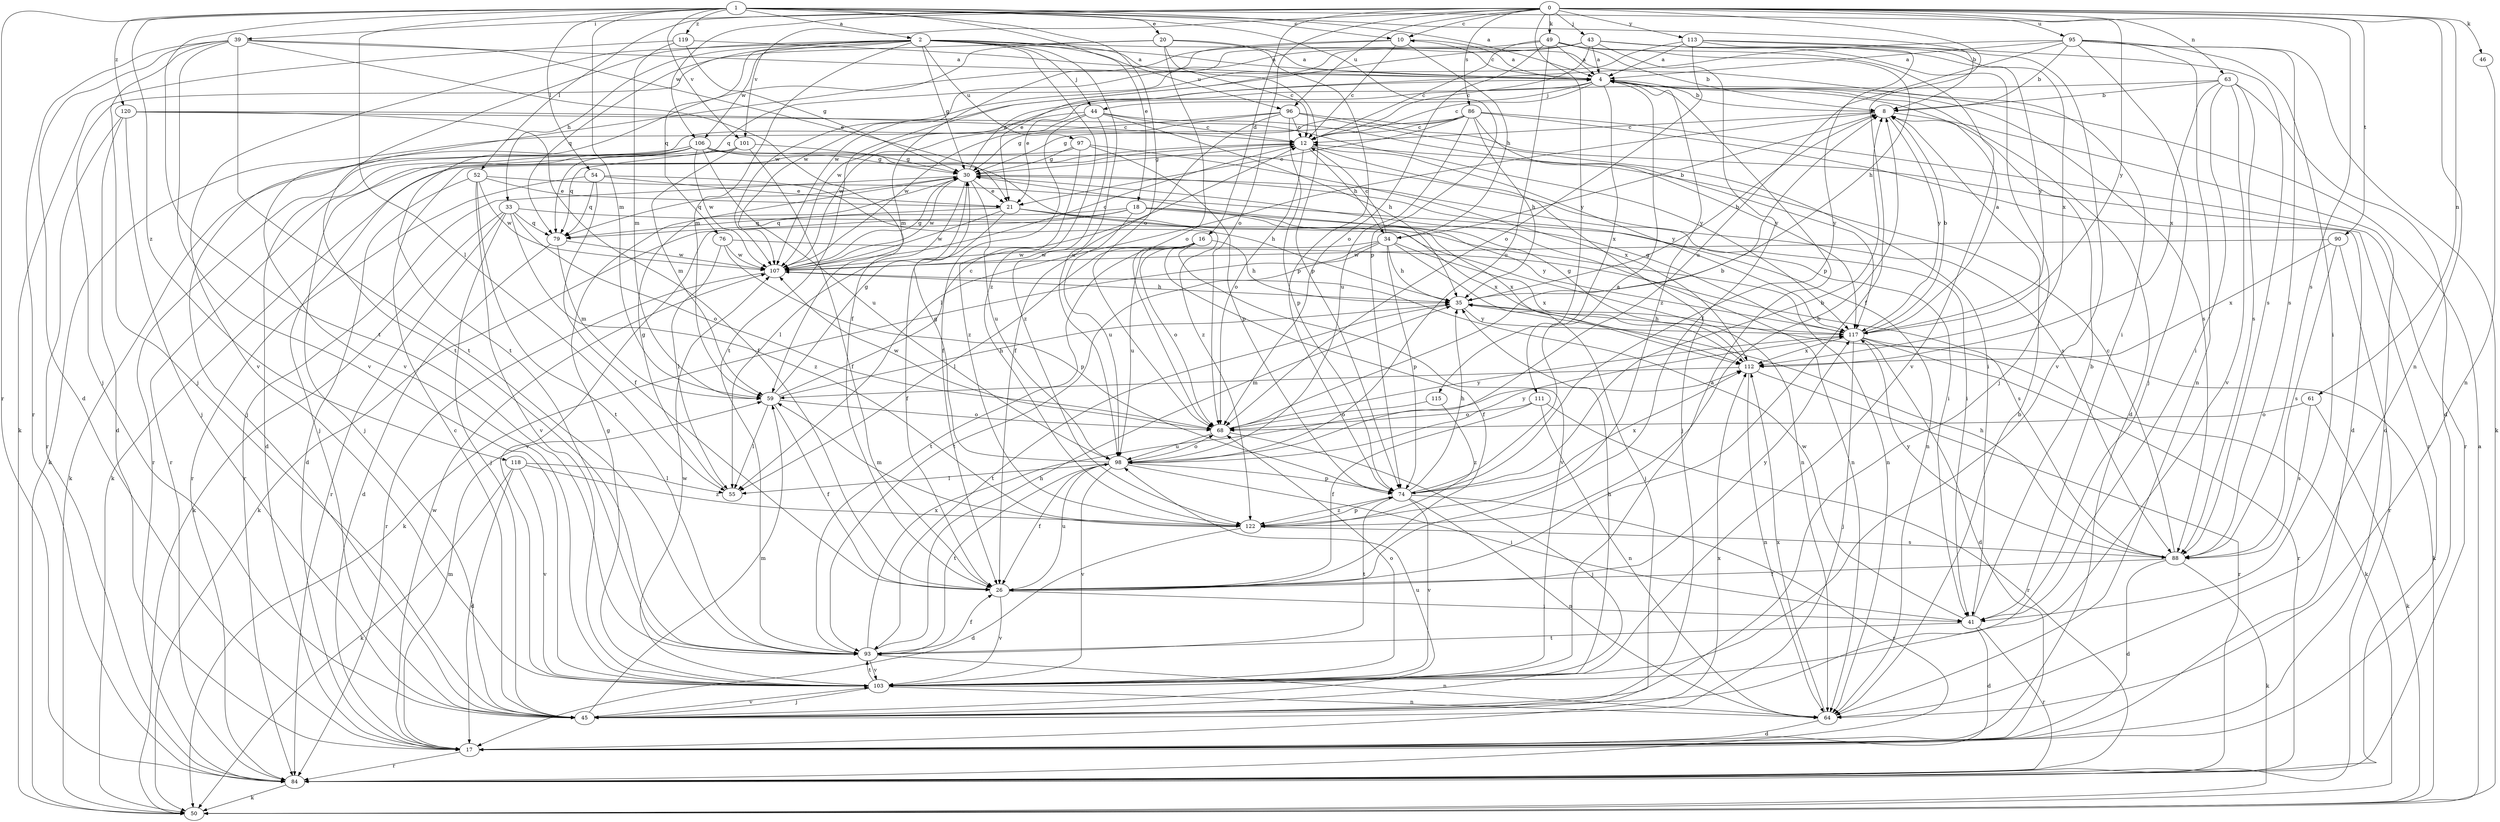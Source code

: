 strict digraph  {
0;
1;
2;
4;
8;
10;
12;
16;
17;
18;
20;
21;
26;
30;
33;
34;
35;
39;
41;
43;
44;
45;
46;
49;
50;
52;
54;
55;
59;
61;
63;
64;
68;
74;
76;
79;
84;
86;
88;
90;
93;
95;
96;
97;
98;
101;
103;
106;
107;
111;
112;
113;
115;
117;
118;
119;
120;
122;
0 -> 10  [label=c];
0 -> 16  [label=d];
0 -> 26  [label=f];
0 -> 39  [label=i];
0 -> 43  [label=j];
0 -> 46  [label=k];
0 -> 49  [label=k];
0 -> 52  [label=l];
0 -> 61  [label=n];
0 -> 63  [label=n];
0 -> 64  [label=n];
0 -> 68  [label=o];
0 -> 86  [label=s];
0 -> 90  [label=t];
0 -> 95  [label=u];
0 -> 96  [label=u];
0 -> 101  [label=v];
0 -> 106  [label=w];
0 -> 113  [label=y];
0 -> 115  [label=y];
0 -> 117  [label=y];
1 -> 2  [label=a];
1 -> 4  [label=a];
1 -> 8  [label=b];
1 -> 10  [label=c];
1 -> 18  [label=e];
1 -> 20  [label=e];
1 -> 54  [label=l];
1 -> 55  [label=l];
1 -> 59  [label=m];
1 -> 68  [label=o];
1 -> 74  [label=p];
1 -> 84  [label=r];
1 -> 88  [label=s];
1 -> 93  [label=t];
1 -> 101  [label=v];
1 -> 118  [label=z];
1 -> 119  [label=z];
1 -> 120  [label=z];
2 -> 4  [label=a];
2 -> 30  [label=g];
2 -> 33  [label=h];
2 -> 41  [label=i];
2 -> 44  [label=j];
2 -> 59  [label=m];
2 -> 74  [label=p];
2 -> 76  [label=q];
2 -> 79  [label=q];
2 -> 93  [label=t];
2 -> 96  [label=u];
2 -> 97  [label=u];
2 -> 98  [label=u];
2 -> 103  [label=v];
2 -> 106  [label=w];
2 -> 122  [label=z];
4 -> 8  [label=b];
4 -> 10  [label=c];
4 -> 12  [label=c];
4 -> 17  [label=d];
4 -> 21  [label=e];
4 -> 44  [label=j];
4 -> 88  [label=s];
4 -> 111  [label=x];
4 -> 122  [label=z];
8 -> 12  [label=c];
8 -> 17  [label=d];
8 -> 55  [label=l];
8 -> 117  [label=y];
10 -> 4  [label=a];
10 -> 12  [label=c];
10 -> 34  [label=h];
10 -> 59  [label=m];
10 -> 103  [label=v];
12 -> 30  [label=g];
12 -> 34  [label=h];
12 -> 45  [label=j];
12 -> 50  [label=k];
12 -> 68  [label=o];
12 -> 117  [label=y];
16 -> 26  [label=f];
16 -> 35  [label=h];
16 -> 55  [label=l];
16 -> 68  [label=o];
16 -> 93  [label=t];
16 -> 98  [label=u];
16 -> 103  [label=v];
16 -> 107  [label=w];
17 -> 59  [label=m];
17 -> 84  [label=r];
17 -> 107  [label=w];
17 -> 112  [label=x];
18 -> 50  [label=k];
18 -> 64  [label=n];
18 -> 79  [label=q];
18 -> 98  [label=u];
18 -> 103  [label=v];
18 -> 112  [label=x];
18 -> 117  [label=y];
20 -> 4  [label=a];
20 -> 12  [label=c];
20 -> 45  [label=j];
20 -> 68  [label=o];
20 -> 74  [label=p];
20 -> 93  [label=t];
21 -> 26  [label=f];
21 -> 64  [label=n];
21 -> 79  [label=q];
21 -> 107  [label=w];
21 -> 112  [label=x];
26 -> 41  [label=i];
26 -> 98  [label=u];
26 -> 103  [label=v];
26 -> 117  [label=y];
30 -> 4  [label=a];
30 -> 21  [label=e];
30 -> 41  [label=i];
30 -> 55  [label=l];
30 -> 64  [label=n];
30 -> 79  [label=q];
30 -> 84  [label=r];
30 -> 98  [label=u];
30 -> 107  [label=w];
33 -> 45  [label=j];
33 -> 50  [label=k];
33 -> 64  [label=n];
33 -> 68  [label=o];
33 -> 79  [label=q];
33 -> 84  [label=r];
33 -> 122  [label=z];
34 -> 8  [label=b];
34 -> 12  [label=c];
34 -> 35  [label=h];
34 -> 45  [label=j];
34 -> 50  [label=k];
34 -> 74  [label=p];
34 -> 93  [label=t];
34 -> 107  [label=w];
34 -> 112  [label=x];
35 -> 8  [label=b];
35 -> 50  [label=k];
35 -> 93  [label=t];
35 -> 117  [label=y];
39 -> 4  [label=a];
39 -> 17  [label=d];
39 -> 21  [label=e];
39 -> 26  [label=f];
39 -> 45  [label=j];
39 -> 84  [label=r];
39 -> 93  [label=t];
39 -> 103  [label=v];
41 -> 8  [label=b];
41 -> 17  [label=d];
41 -> 84  [label=r];
41 -> 93  [label=t];
41 -> 107  [label=w];
43 -> 4  [label=a];
43 -> 12  [label=c];
43 -> 26  [label=f];
43 -> 45  [label=j];
43 -> 79  [label=q];
43 -> 93  [label=t];
43 -> 107  [label=w];
43 -> 112  [label=x];
43 -> 117  [label=y];
44 -> 12  [label=c];
44 -> 26  [label=f];
44 -> 35  [label=h];
44 -> 45  [label=j];
44 -> 50  [label=k];
44 -> 117  [label=y];
44 -> 122  [label=z];
45 -> 12  [label=c];
45 -> 59  [label=m];
45 -> 98  [label=u];
45 -> 103  [label=v];
46 -> 64  [label=n];
49 -> 4  [label=a];
49 -> 8  [label=b];
49 -> 12  [label=c];
49 -> 35  [label=h];
49 -> 68  [label=o];
49 -> 98  [label=u];
49 -> 103  [label=v];
49 -> 107  [label=w];
50 -> 4  [label=a];
52 -> 17  [label=d];
52 -> 21  [label=e];
52 -> 41  [label=i];
52 -> 93  [label=t];
52 -> 103  [label=v];
52 -> 107  [label=w];
54 -> 21  [label=e];
54 -> 26  [label=f];
54 -> 35  [label=h];
54 -> 79  [label=q];
54 -> 84  [label=r];
55 -> 30  [label=g];
59 -> 12  [label=c];
59 -> 26  [label=f];
59 -> 30  [label=g];
59 -> 35  [label=h];
59 -> 55  [label=l];
59 -> 68  [label=o];
61 -> 50  [label=k];
61 -> 68  [label=o];
61 -> 88  [label=s];
63 -> 8  [label=b];
63 -> 17  [label=d];
63 -> 41  [label=i];
63 -> 88  [label=s];
63 -> 103  [label=v];
63 -> 107  [label=w];
63 -> 112  [label=x];
64 -> 8  [label=b];
64 -> 17  [label=d];
64 -> 112  [label=x];
68 -> 8  [label=b];
68 -> 45  [label=j];
68 -> 98  [label=u];
68 -> 107  [label=w];
68 -> 117  [label=y];
74 -> 4  [label=a];
74 -> 8  [label=b];
74 -> 35  [label=h];
74 -> 64  [label=n];
74 -> 84  [label=r];
74 -> 93  [label=t];
74 -> 103  [label=v];
74 -> 112  [label=x];
74 -> 122  [label=z];
76 -> 55  [label=l];
76 -> 74  [label=p];
76 -> 88  [label=s];
76 -> 107  [label=w];
79 -> 17  [label=d];
79 -> 59  [label=m];
79 -> 107  [label=w];
84 -> 50  [label=k];
86 -> 12  [label=c];
86 -> 17  [label=d];
86 -> 21  [label=e];
86 -> 30  [label=g];
86 -> 35  [label=h];
86 -> 84  [label=r];
86 -> 98  [label=u];
86 -> 107  [label=w];
86 -> 117  [label=y];
88 -> 12  [label=c];
88 -> 17  [label=d];
88 -> 26  [label=f];
88 -> 35  [label=h];
88 -> 50  [label=k];
88 -> 117  [label=y];
90 -> 84  [label=r];
90 -> 88  [label=s];
90 -> 107  [label=w];
90 -> 112  [label=x];
93 -> 26  [label=f];
93 -> 35  [label=h];
93 -> 64  [label=n];
93 -> 103  [label=v];
93 -> 112  [label=x];
95 -> 4  [label=a];
95 -> 8  [label=b];
95 -> 21  [label=e];
95 -> 41  [label=i];
95 -> 45  [label=j];
95 -> 50  [label=k];
95 -> 64  [label=n];
95 -> 88  [label=s];
95 -> 98  [label=u];
96 -> 12  [label=c];
96 -> 26  [label=f];
96 -> 30  [label=g];
96 -> 41  [label=i];
96 -> 74  [label=p];
96 -> 84  [label=r];
96 -> 107  [label=w];
97 -> 30  [label=g];
97 -> 45  [label=j];
97 -> 74  [label=p];
97 -> 112  [label=x];
97 -> 122  [label=z];
98 -> 26  [label=f];
98 -> 30  [label=g];
98 -> 41  [label=i];
98 -> 55  [label=l];
98 -> 68  [label=o];
98 -> 74  [label=p];
98 -> 93  [label=t];
98 -> 103  [label=v];
98 -> 117  [label=y];
101 -> 26  [label=f];
101 -> 30  [label=g];
101 -> 59  [label=m];
101 -> 79  [label=q];
101 -> 84  [label=r];
103 -> 4  [label=a];
103 -> 30  [label=g];
103 -> 35  [label=h];
103 -> 45  [label=j];
103 -> 64  [label=n];
103 -> 68  [label=o];
103 -> 93  [label=t];
103 -> 107  [label=w];
106 -> 17  [label=d];
106 -> 30  [label=g];
106 -> 45  [label=j];
106 -> 50  [label=k];
106 -> 84  [label=r];
106 -> 88  [label=s];
106 -> 98  [label=u];
106 -> 107  [label=w];
106 -> 122  [label=z];
107 -> 12  [label=c];
107 -> 30  [label=g];
107 -> 35  [label=h];
107 -> 84  [label=r];
111 -> 26  [label=f];
111 -> 64  [label=n];
111 -> 68  [label=o];
111 -> 84  [label=r];
112 -> 30  [label=g];
112 -> 59  [label=m];
112 -> 64  [label=n];
112 -> 84  [label=r];
113 -> 4  [label=a];
113 -> 68  [label=o];
113 -> 74  [label=p];
113 -> 88  [label=s];
113 -> 103  [label=v];
113 -> 107  [label=w];
115 -> 68  [label=o];
115 -> 122  [label=z];
117 -> 4  [label=a];
117 -> 8  [label=b];
117 -> 17  [label=d];
117 -> 30  [label=g];
117 -> 35  [label=h];
117 -> 45  [label=j];
117 -> 50  [label=k];
117 -> 84  [label=r];
117 -> 112  [label=x];
118 -> 17  [label=d];
118 -> 50  [label=k];
118 -> 55  [label=l];
118 -> 103  [label=v];
118 -> 122  [label=z];
119 -> 4  [label=a];
119 -> 30  [label=g];
119 -> 50  [label=k];
119 -> 59  [label=m];
120 -> 12  [label=c];
120 -> 17  [label=d];
120 -> 26  [label=f];
120 -> 45  [label=j];
120 -> 84  [label=r];
120 -> 117  [label=y];
122 -> 8  [label=b];
122 -> 17  [label=d];
122 -> 59  [label=m];
122 -> 74  [label=p];
122 -> 88  [label=s];
}
